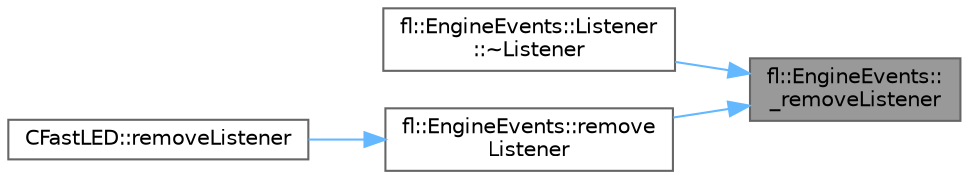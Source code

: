 digraph "fl::EngineEvents::_removeListener"
{
 // LATEX_PDF_SIZE
  bgcolor="transparent";
  edge [fontname=Helvetica,fontsize=10,labelfontname=Helvetica,labelfontsize=10];
  node [fontname=Helvetica,fontsize=10,shape=box,height=0.2,width=0.4];
  rankdir="RL";
  Node1 [id="Node000001",label="fl::EngineEvents::\l_removeListener",height=0.2,width=0.4,color="gray40", fillcolor="grey60", style="filled", fontcolor="black",tooltip=" "];
  Node1 -> Node2 [id="edge1_Node000001_Node000002",dir="back",color="steelblue1",style="solid",tooltip=" "];
  Node2 [id="Node000002",label="fl::EngineEvents::Listener\l::~Listener",height=0.2,width=0.4,color="grey40", fillcolor="white", style="filled",URL="$db/da2/classfl_1_1_engine_events_1_1_listener_a02910c2cce73f7d39e39a6db29bb9ba4.html#a02910c2cce73f7d39e39a6db29bb9ba4",tooltip=" "];
  Node1 -> Node3 [id="edge2_Node000001_Node000003",dir="back",color="steelblue1",style="solid",tooltip=" "];
  Node3 [id="Node000003",label="fl::EngineEvents::remove\lListener",height=0.2,width=0.4,color="grey40", fillcolor="white", style="filled",URL="$de/dca/classfl_1_1_engine_events_a34cf730bad7c6b5192b4747676f20881.html#a34cf730bad7c6b5192b4747676f20881",tooltip=" "];
  Node3 -> Node4 [id="edge3_Node000003_Node000004",dir="back",color="steelblue1",style="solid",tooltip=" "];
  Node4 [id="Node000004",label="CFastLED::removeListener",height=0.2,width=0.4,color="grey40", fillcolor="white", style="filled",URL="$dd/dbb/class_c_fast_l_e_d_a54515910a8a244f2a9d4617d27a256ee.html#a54515910a8a244f2a9d4617d27a256ee",tooltip=" "];
}
